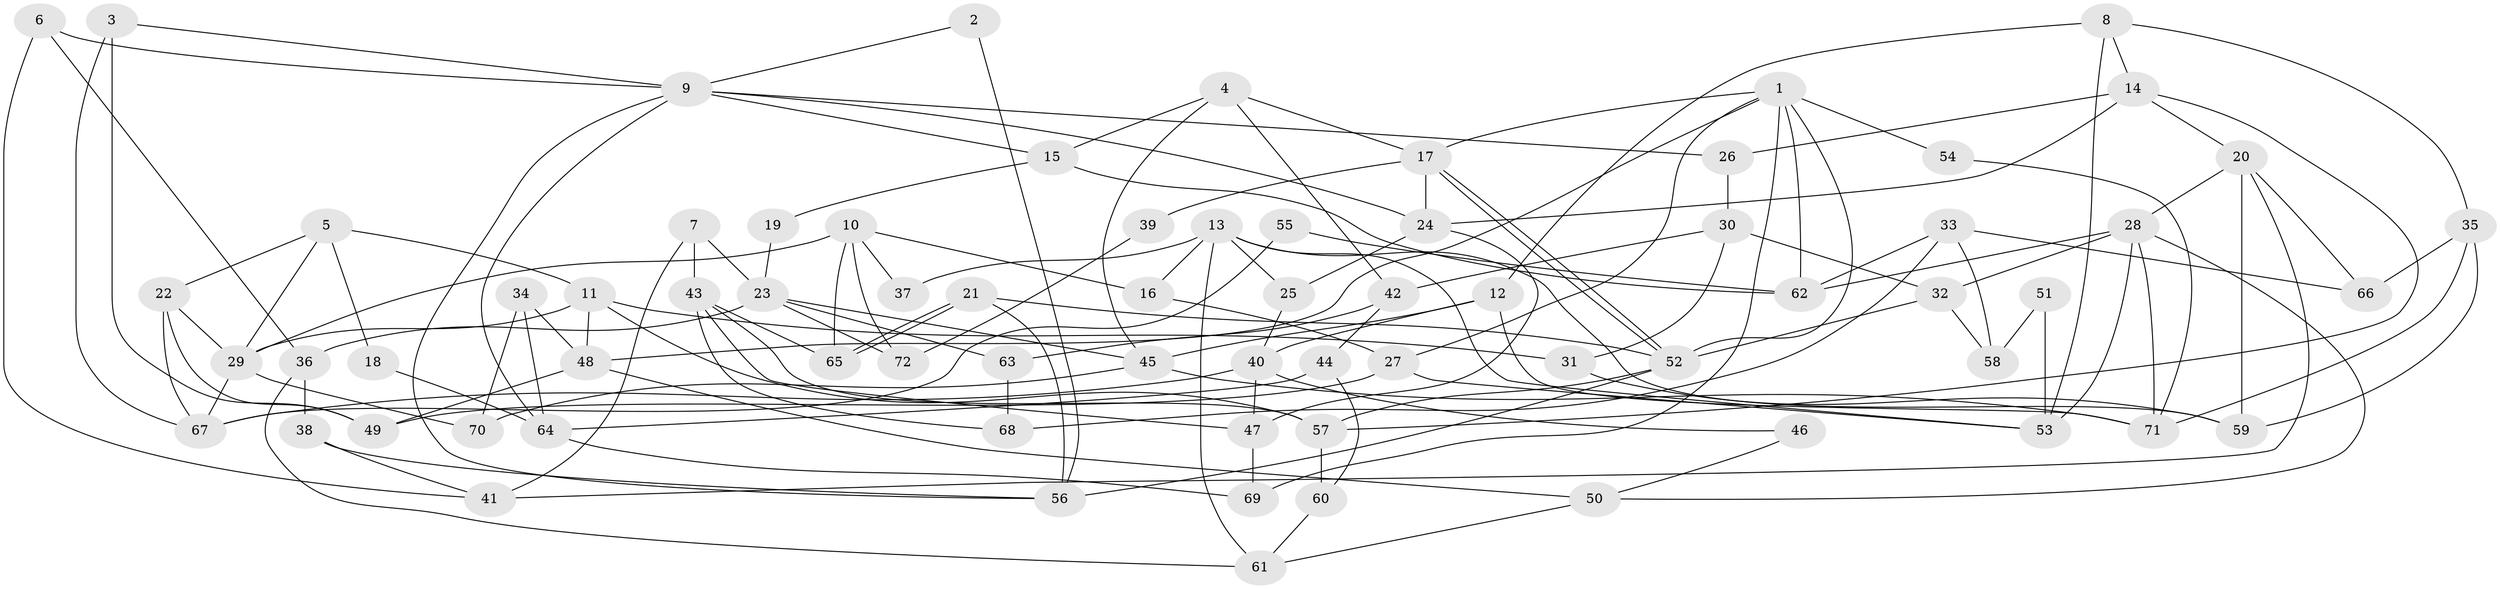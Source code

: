 // coarse degree distribution, {7: 0.09302325581395349, 2: 0.13953488372093023, 3: 0.16279069767441862, 4: 0.13953488372093023, 6: 0.20930232558139536, 8: 0.06976744186046512, 5: 0.16279069767441862, 10: 0.023255813953488372}
// Generated by graph-tools (version 1.1) at 2025/18/03/04/25 18:18:40]
// undirected, 72 vertices, 144 edges
graph export_dot {
graph [start="1"]
  node [color=gray90,style=filled];
  1;
  2;
  3;
  4;
  5;
  6;
  7;
  8;
  9;
  10;
  11;
  12;
  13;
  14;
  15;
  16;
  17;
  18;
  19;
  20;
  21;
  22;
  23;
  24;
  25;
  26;
  27;
  28;
  29;
  30;
  31;
  32;
  33;
  34;
  35;
  36;
  37;
  38;
  39;
  40;
  41;
  42;
  43;
  44;
  45;
  46;
  47;
  48;
  49;
  50;
  51;
  52;
  53;
  54;
  55;
  56;
  57;
  58;
  59;
  60;
  61;
  62;
  63;
  64;
  65;
  66;
  67;
  68;
  69;
  70;
  71;
  72;
  1 -- 52;
  1 -- 62;
  1 -- 17;
  1 -- 27;
  1 -- 48;
  1 -- 54;
  1 -- 69;
  2 -- 9;
  2 -- 56;
  3 -- 49;
  3 -- 9;
  3 -- 67;
  4 -- 17;
  4 -- 45;
  4 -- 15;
  4 -- 42;
  5 -- 22;
  5 -- 11;
  5 -- 18;
  5 -- 29;
  6 -- 9;
  6 -- 36;
  6 -- 41;
  7 -- 41;
  7 -- 43;
  7 -- 23;
  8 -- 53;
  8 -- 12;
  8 -- 14;
  8 -- 35;
  9 -- 56;
  9 -- 24;
  9 -- 15;
  9 -- 26;
  9 -- 64;
  10 -- 16;
  10 -- 29;
  10 -- 37;
  10 -- 65;
  10 -- 72;
  11 -- 48;
  11 -- 57;
  11 -- 29;
  11 -- 31;
  12 -- 40;
  12 -- 45;
  12 -- 71;
  13 -- 61;
  13 -- 53;
  13 -- 16;
  13 -- 25;
  13 -- 37;
  13 -- 59;
  14 -- 57;
  14 -- 20;
  14 -- 24;
  14 -- 26;
  15 -- 19;
  15 -- 62;
  16 -- 27;
  17 -- 52;
  17 -- 52;
  17 -- 24;
  17 -- 39;
  18 -- 64;
  19 -- 23;
  20 -- 59;
  20 -- 28;
  20 -- 41;
  20 -- 66;
  21 -- 65;
  21 -- 65;
  21 -- 52;
  21 -- 56;
  22 -- 29;
  22 -- 67;
  22 -- 49;
  23 -- 36;
  23 -- 45;
  23 -- 63;
  23 -- 72;
  24 -- 25;
  24 -- 47;
  25 -- 40;
  26 -- 30;
  27 -- 49;
  27 -- 53;
  28 -- 71;
  28 -- 32;
  28 -- 50;
  28 -- 53;
  28 -- 62;
  29 -- 67;
  29 -- 70;
  30 -- 31;
  30 -- 32;
  30 -- 42;
  31 -- 59;
  32 -- 52;
  32 -- 58;
  33 -- 68;
  33 -- 62;
  33 -- 58;
  33 -- 66;
  34 -- 70;
  34 -- 64;
  34 -- 48;
  35 -- 66;
  35 -- 59;
  35 -- 71;
  36 -- 38;
  36 -- 61;
  38 -- 41;
  38 -- 56;
  39 -- 72;
  40 -- 67;
  40 -- 46;
  40 -- 47;
  42 -- 44;
  42 -- 63;
  43 -- 65;
  43 -- 47;
  43 -- 57;
  43 -- 68;
  44 -- 64;
  44 -- 60;
  45 -- 71;
  45 -- 70;
  46 -- 50;
  47 -- 69;
  48 -- 49;
  48 -- 50;
  50 -- 61;
  51 -- 53;
  51 -- 58;
  52 -- 56;
  52 -- 57;
  54 -- 71;
  55 -- 62;
  55 -- 67;
  57 -- 60;
  60 -- 61;
  63 -- 68;
  64 -- 69;
}
